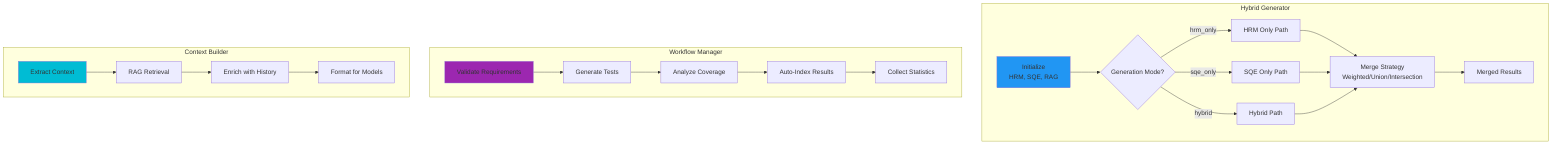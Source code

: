 graph TB
    subgraph "Hybrid Generator"
        HG_INIT[Initialize<br/>HRM, SQE, RAG]
        HG_MODE{Generation Mode?}
        HG_HRM[HRM Only Path]
        HG_SQE[SQE Only Path]
        HG_HYBRID[Hybrid Path]
        HG_MERGE[Merge Strategy<br/>Weighted/Union/Intersection]
        HG_OUTPUT[Merged Results]
        
        HG_INIT --> HG_MODE
        HG_MODE -->|hrm_only| HG_HRM
        HG_MODE -->|sqe_only| HG_SQE
        HG_MODE -->|hybrid| HG_HYBRID
        
        HG_HRM --> HG_MERGE
        HG_SQE --> HG_MERGE
        HG_HYBRID --> HG_MERGE
        HG_MERGE --> HG_OUTPUT
    end
    
    subgraph "Workflow Manager"
        WM_VALIDATE[Validate Requirements]
        WM_GENERATE[Generate Tests]
        WM_ANALYZE[Analyze Coverage]
        WM_INDEX[Auto-Index Results]
        WM_STATS[Collect Statistics]
        
        WM_VALIDATE --> WM_GENERATE
        WM_GENERATE --> WM_ANALYZE
        WM_ANALYZE --> WM_INDEX
        WM_INDEX --> WM_STATS
    end
    
    subgraph "Context Builder"
        CB_EXTRACT[Extract Context]
        CB_RAG[RAG Retrieval]
        CB_ENRICH[Enrich with History]
        CB_FORMAT[Format for Models]
        
        CB_EXTRACT --> CB_RAG
        CB_RAG --> CB_ENRICH
        CB_ENRICH --> CB_FORMAT
    end
    
    style HG_INIT fill:#2196F3
    style WM_VALIDATE fill:#9C27B0
    style CB_EXTRACT fill:#00BCD4